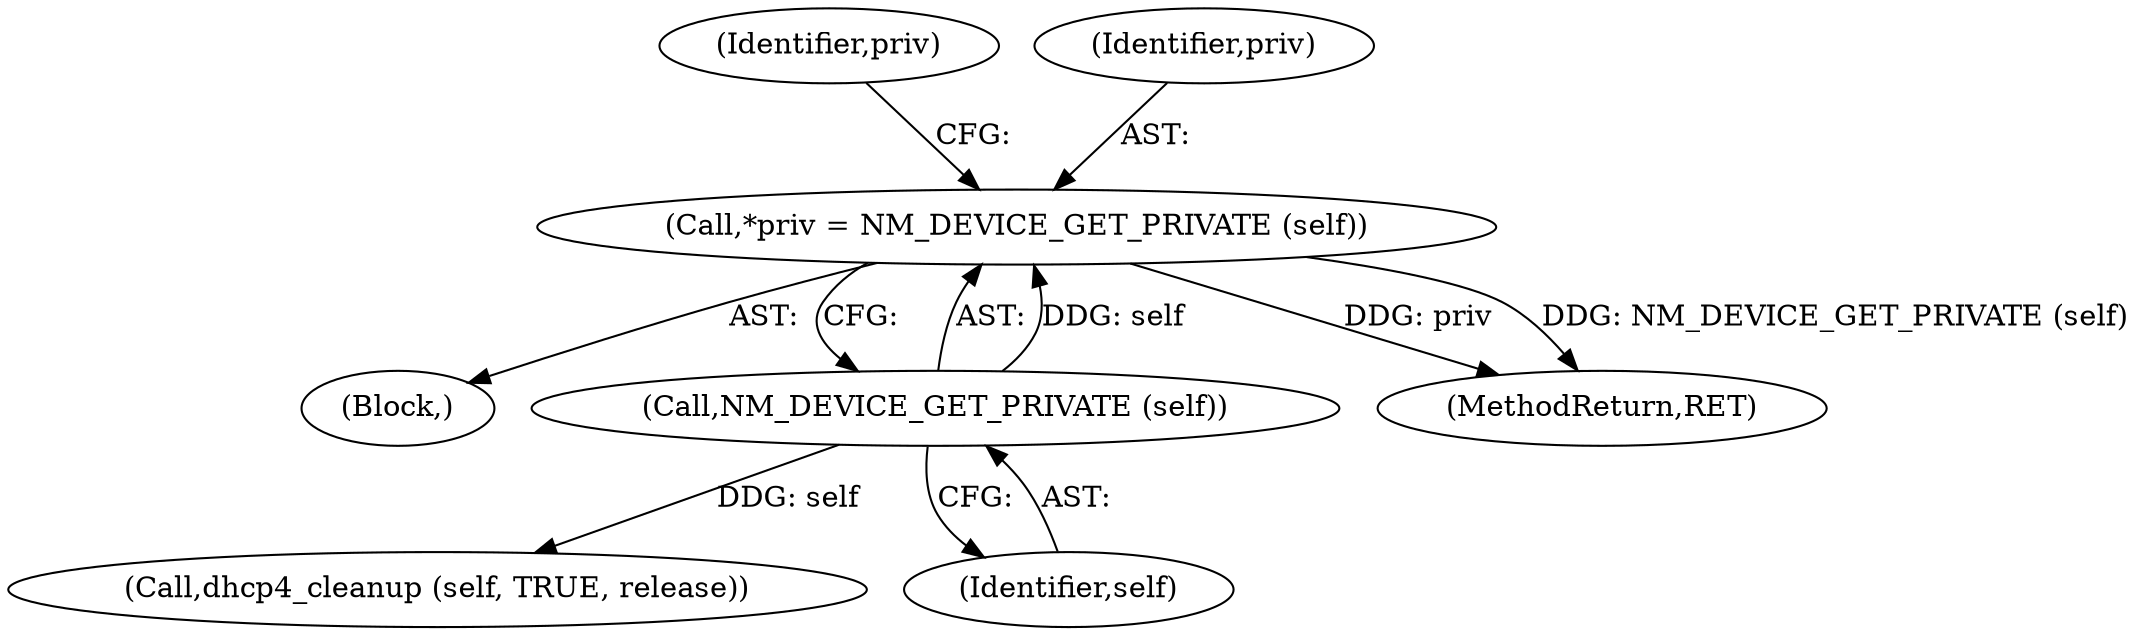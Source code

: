 digraph "0_NetworkManager_d5fc88e573fa58b93034b04d35a2454f5d28cad9@pointer" {
"1005349" [label="(Call,*priv = NM_DEVICE_GET_PRIVATE (self))"];
"1005351" [label="(Call,NM_DEVICE_GET_PRIVATE (self))"];
"1005347" [label="(Block,)"];
"1005366" [label="(Call,dhcp4_cleanup (self, TRUE, release))"];
"1005359" [label="(Identifier,priv)"];
"1005349" [label="(Call,*priv = NM_DEVICE_GET_PRIVATE (self))"];
"1007368" [label="(MethodReturn,RET)"];
"1005350" [label="(Identifier,priv)"];
"1005351" [label="(Call,NM_DEVICE_GET_PRIVATE (self))"];
"1005352" [label="(Identifier,self)"];
"1005349" -> "1005347"  [label="AST: "];
"1005349" -> "1005351"  [label="CFG: "];
"1005350" -> "1005349"  [label="AST: "];
"1005351" -> "1005349"  [label="AST: "];
"1005359" -> "1005349"  [label="CFG: "];
"1005349" -> "1007368"  [label="DDG: priv"];
"1005349" -> "1007368"  [label="DDG: NM_DEVICE_GET_PRIVATE (self)"];
"1005351" -> "1005349"  [label="DDG: self"];
"1005351" -> "1005352"  [label="CFG: "];
"1005352" -> "1005351"  [label="AST: "];
"1005351" -> "1005366"  [label="DDG: self"];
}
